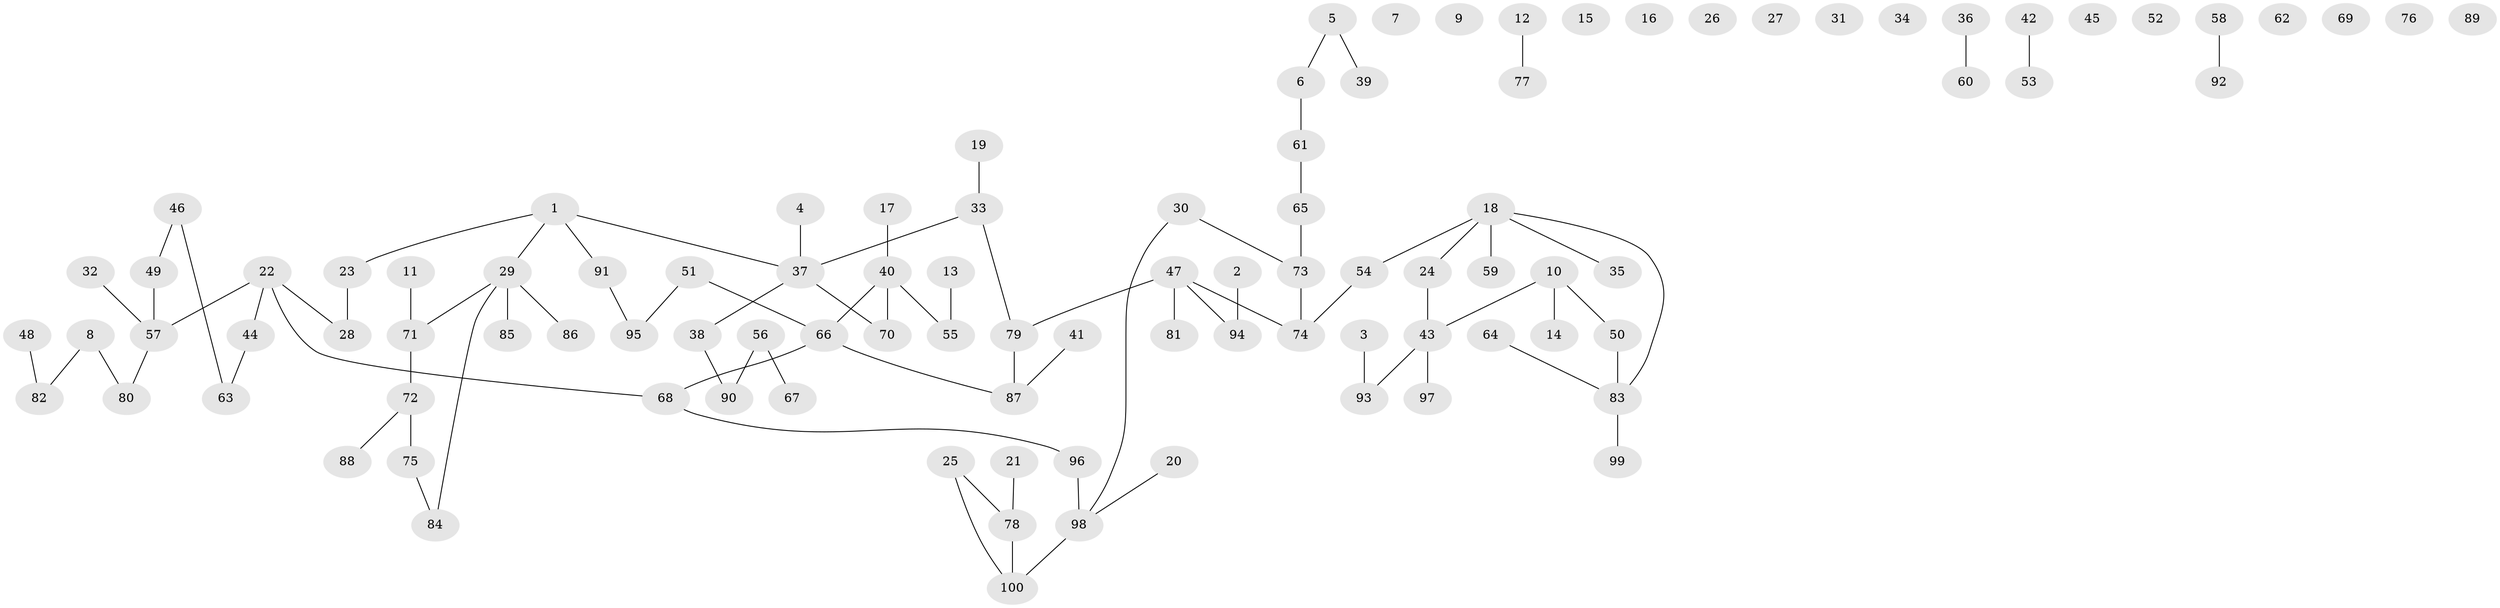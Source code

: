 // coarse degree distribution, {4: 0.13953488372093023, 1: 0.20930232558139536, 2: 0.4418604651162791, 3: 0.20930232558139536}
// Generated by graph-tools (version 1.1) at 2025/48/03/04/25 22:48:02]
// undirected, 100 vertices, 89 edges
graph export_dot {
  node [color=gray90,style=filled];
  1;
  2;
  3;
  4;
  5;
  6;
  7;
  8;
  9;
  10;
  11;
  12;
  13;
  14;
  15;
  16;
  17;
  18;
  19;
  20;
  21;
  22;
  23;
  24;
  25;
  26;
  27;
  28;
  29;
  30;
  31;
  32;
  33;
  34;
  35;
  36;
  37;
  38;
  39;
  40;
  41;
  42;
  43;
  44;
  45;
  46;
  47;
  48;
  49;
  50;
  51;
  52;
  53;
  54;
  55;
  56;
  57;
  58;
  59;
  60;
  61;
  62;
  63;
  64;
  65;
  66;
  67;
  68;
  69;
  70;
  71;
  72;
  73;
  74;
  75;
  76;
  77;
  78;
  79;
  80;
  81;
  82;
  83;
  84;
  85;
  86;
  87;
  88;
  89;
  90;
  91;
  92;
  93;
  94;
  95;
  96;
  97;
  98;
  99;
  100;
  1 -- 23;
  1 -- 29;
  1 -- 37;
  1 -- 91;
  2 -- 94;
  3 -- 93;
  4 -- 37;
  5 -- 6;
  5 -- 39;
  6 -- 61;
  8 -- 80;
  8 -- 82;
  10 -- 14;
  10 -- 43;
  10 -- 50;
  11 -- 71;
  12 -- 77;
  13 -- 55;
  17 -- 40;
  18 -- 24;
  18 -- 35;
  18 -- 54;
  18 -- 59;
  18 -- 83;
  19 -- 33;
  20 -- 98;
  21 -- 78;
  22 -- 28;
  22 -- 44;
  22 -- 57;
  22 -- 68;
  23 -- 28;
  24 -- 43;
  25 -- 78;
  25 -- 100;
  29 -- 71;
  29 -- 84;
  29 -- 85;
  29 -- 86;
  30 -- 73;
  30 -- 98;
  32 -- 57;
  33 -- 37;
  33 -- 79;
  36 -- 60;
  37 -- 38;
  37 -- 70;
  38 -- 90;
  40 -- 55;
  40 -- 66;
  40 -- 70;
  41 -- 87;
  42 -- 53;
  43 -- 93;
  43 -- 97;
  44 -- 63;
  46 -- 49;
  46 -- 63;
  47 -- 74;
  47 -- 79;
  47 -- 81;
  47 -- 94;
  48 -- 82;
  49 -- 57;
  50 -- 83;
  51 -- 66;
  51 -- 95;
  54 -- 74;
  56 -- 67;
  56 -- 90;
  57 -- 80;
  58 -- 92;
  61 -- 65;
  64 -- 83;
  65 -- 73;
  66 -- 68;
  66 -- 87;
  68 -- 96;
  71 -- 72;
  72 -- 75;
  72 -- 88;
  73 -- 74;
  75 -- 84;
  78 -- 100;
  79 -- 87;
  83 -- 99;
  91 -- 95;
  96 -- 98;
  98 -- 100;
}
